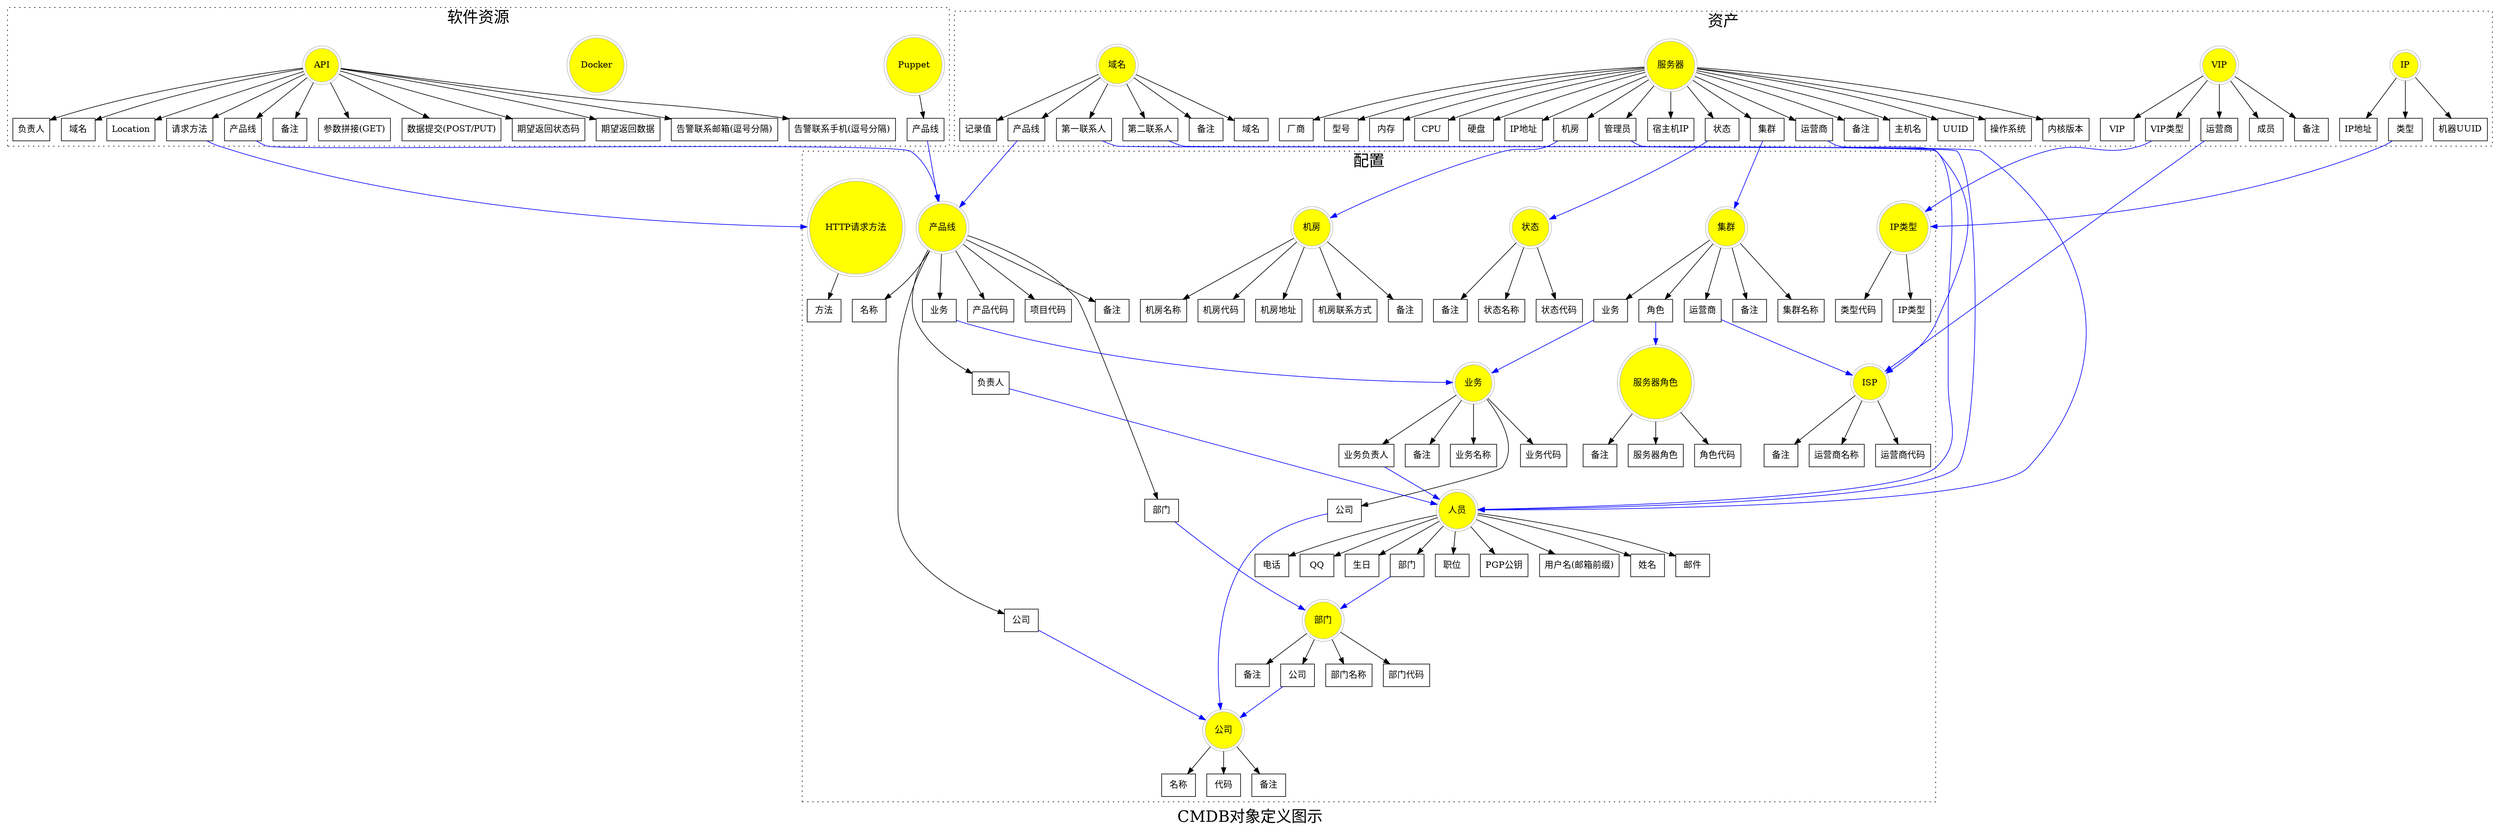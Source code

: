 digraph cmdb {
 label="CMDB对象定义图示"; 
fontsize=25;
 rankdir=TB;
    subgraph cluster_配置 {
 label="配置";
 style="dotted";

    "HTTP请求方法" [shape="doublecircle", color="gray", style="filled", fillcolor="yellow"];
        "HTTP请求方法_method" [label="方法", shape="record"];
        "HTTP请求方法" -> "HTTP请求方法_method";
    "IP类型" [shape="doublecircle", color="gray", style="filled", fillcolor="yellow"];
        "IP类型_iptype" [label="IP类型", shape="record"];
        "IP类型" -> "IP类型_iptype";
        "IP类型_code" [label="类型代码", shape="record"];
        "IP类型" -> "IP类型_code";
    "ISP" [shape="doublecircle", color="gray", style="filled", fillcolor="yellow"];
        "ISP_isp" [label="运营商名称", shape="record"];
        "ISP" -> "ISP_isp";
        "ISP_code" [label="运营商代码", shape="record"];
        "ISP" -> "ISP_code";
        "ISP_comment" [label="备注", shape="record"];
        "ISP" -> "ISP_comment";
    "部门" [shape="doublecircle", color="gray", style="filled", fillcolor="yellow"];
        "部门_corp" [label="公司", shape="record"];
        "部门" -> "部门_corp";
        "部门_corp" -> "公司" [color="blue",side="l"];
        "部门_name" [label="部门名称", shape="record"];
        "部门" -> "部门_name";
        "部门_code" [label="部门代码", shape="record"];
        "部门" -> "部门_code";
        "部门_comment" [label="备注", shape="record"];
        "部门" -> "部门_comment";
    "产品线" [shape="doublecircle", color="gray", style="filled", fillcolor="yellow"];
        "产品线_name" [label="名称", shape="record"];
        "产品线" -> "产品线_name";
        "产品线_corp" [label="公司", shape="record"];
        "产品线" -> "产品线_corp";
        "产品线_corp" -> "公司" [color="blue",side="l"];
        "产品线_derp" [label="部门", shape="record"];
        "产品线" -> "产品线_derp";
        "产品线_derp" -> "部门" [color="blue",side="l"];
        "产品线_business" [label="业务", shape="record"];
        "产品线" -> "产品线_business";
        "产品线_business" -> "业务" [color="blue",side="l"];
        "产品线_product" [label="产品代码", shape="record"];
        "产品线" -> "产品线_product";
        "产品线_project" [label="项目代码", shape="record"];
        "产品线" -> "产品线_project";
        "产品线_contact" [label="负责人", shape="record"];
        "产品线" -> "产品线_contact";
        "产品线_contact" -> "人员" [color="blue",side="l"];
        "产品线_comment" [label="备注", shape="record"];
        "产品线" -> "产品线_comment";
    "服务器角色" [shape="doublecircle", color="gray", style="filled", fillcolor="yellow"];
        "服务器角色_role" [label="服务器角色", shape="record"];
        "服务器角色" -> "服务器角色_role";
        "服务器角色_code" [label="角色代码", shape="record"];
        "服务器角色" -> "服务器角色_code";
        "服务器角色_comment" [label="备注", shape="record"];
        "服务器角色" -> "服务器角色_comment";
    "公司" [shape="doublecircle", color="gray", style="filled", fillcolor="yellow"];
        "公司_name" [label="名称", shape="record"];
        "公司" -> "公司_name";
        "公司_code" [label="代码", shape="record"];
        "公司" -> "公司_code";
        "公司_comment" [label="备注", shape="record"];
        "公司" -> "公司_comment";
    "机房" [shape="doublecircle", color="gray", style="filled", fillcolor="yellow"];
        "机房_idc" [label="机房名称", shape="record"];
        "机房" -> "机房_idc";
        "机房_code" [label="机房代码", shape="record"];
        "机房" -> "机房_code";
        "机房_address" [label="机房地址", shape="record"];
        "机房" -> "机房_address";
        "机房_contact" [label="机房联系方式", shape="record"];
        "机房" -> "机房_contact";
        "机房_comment" [label="备注", shape="record"];
        "机房" -> "机房_comment";
    "集群" [shape="doublecircle", color="gray", style="filled", fillcolor="yellow"];
        "集群_name" [label="集群名称", shape="record"];
        "集群" -> "集群_name";
        "集群_business" [label="业务", shape="record"];
        "集群" -> "集群_business";
        "集群_business" -> "业务" [color="blue",side="l"];
        "集群_isp" [label="运营商", shape="record"];
        "集群" -> "集群_isp";
        "集群_isp" -> "ISP" [color="blue",side="l"];
        "集群_role" [label="角色", shape="record"];
        "集群" -> "集群_role";
        "集群_role" -> "服务器角色" [color="blue",side="l"];
        "集群_comment" [label="备注", shape="record"];
        "集群" -> "集群_comment";
    "人员" [shape="doublecircle", color="gray", style="filled", fillcolor="yellow"];
        "人员_staff" [label="用户名(邮箱前缀)", shape="record"];
        "人员" -> "人员_staff";
        "人员_name" [label="姓名", shape="record"];
        "人员" -> "人员_name";
        "人员_email" [label="邮件", shape="record"];
        "人员" -> "人员_email";
        "人员_phone" [label="电话", shape="record"];
        "人员" -> "人员_phone";
        "人员_qq" [label="QQ", shape="record"];
        "人员" -> "人员_qq";
        "人员_birth" [label="生日", shape="record"];
        "人员" -> "人员_birth";
        "人员_depart" [label="部门", shape="record"];
        "人员" -> "人员_depart";
        "人员_depart" -> "部门" [color="blue",side="l"];
        "人员_title" [label="职位", shape="record"];
        "人员" -> "人员_title";
        "人员_pgppub" [label="PGP公钥", shape="record"];
        "人员" -> "人员_pgppub";
    "业务" [shape="doublecircle", color="gray", style="filled", fillcolor="yellow"];
        "业务_name" [label="业务名称", shape="record"];
        "业务" -> "业务_name";
        "业务_code" [label="业务代码", shape="record"];
        "业务" -> "业务_code";
        "业务_corp" [label="公司", shape="record"];
        "业务" -> "业务_corp";
        "业务_corp" -> "公司" [color="blue",side="l"];
        "业务_contact" [label="业务负责人", shape="record"];
        "业务" -> "业务_contact";
        "业务_contact" -> "人员" [color="blue",side="l"];
        "业务_comment" [label="备注", shape="record"];
        "业务" -> "业务_comment";
    "状态" [shape="doublecircle", color="gray", style="filled", fillcolor="yellow"];
        "状态_status" [label="状态名称", shape="record"];
        "状态" -> "状态_status";
        "状态_code" [label="状态代码", shape="record"];
        "状态" -> "状态_code";
        "状态_comment" [label="备注", shape="record"];
        "状态" -> "状态_comment";
}
    subgraph cluster_软件资源 {
 label="软件资源";
 style="dotted";

    "API" [shape="doublecircle", color="gray", style="filled", fillcolor="yellow"];
        "API_domain" [label="域名", shape="record"];
        "API" -> "API_domain";
        "API_location" [label="Location", shape="record"];
        "API" -> "API_location";
        "API_product" [label="产品线", shape="record"];
        "API" -> "API_product";
        "API_product" -> "产品线" [color="blue",side="l"];
        "API_comment" [label="备注", shape="record"];
        "API" -> "API_comment";
        "API_method" [label="请求方法", shape="record"];
        "API" -> "API_method";
        "API_method" -> "HTTP请求方法" [color="blue",side="l"];
        "API_param" [label="参数拼接(GET)", shape="record"];
        "API" -> "API_param";
        "API_data" [label="数据提交(POST/PUT)", shape="record"];
        "API" -> "API_data";
        "API_responsecode" [label="期望返回状态码", shape="record"];
        "API" -> "API_responsecode";
        "API_responsedata" [label="期望返回数据", shape="record"];
        "API" -> "API_responsedata";
        "API_alertemail" [label="告警联系邮箱(逗号分隔)", shape="record"];
        "API" -> "API_alertemail";
        "API_alertphone" [label="告警联系手机(逗号分隔)", shape="record"];
        "API" -> "API_alertphone";
        "API_contact" [label="负责人", shape="record"];
        "API" -> "API_contact";
    "Docker" [shape="doublecircle", color="gray", style="filled", fillcolor="yellow"];
    "Puppet" [shape="doublecircle", color="gray", style="filled", fillcolor="yellow"];
        "Puppet_product" [label="产品线", shape="record"];
        "Puppet" -> "Puppet_product";
        "Puppet_product" -> "产品线" [color="blue",side="l"];
}
    subgraph cluster_资产 {
 label="资产";
 style="dotted";

    "IP" [shape="doublecircle", color="gray", style="filled", fillcolor="yellow"];
        "IP_ip" [label="IP地址", shape="record"];
        "IP" -> "IP_ip";
        "IP_iptype" [label="类型", shape="record"];
        "IP" -> "IP_iptype";
        "IP_iptype" -> "IP类型" [color="blue",side="l"];
        "IP_uuid" [label="机器UUID", shape="record"];
        "IP" -> "IP_uuid";
    "VIP" [shape="doublecircle", color="gray", style="filled", fillcolor="yellow"];
        "VIP_ip" [label="VIP", shape="record"];
        "VIP" -> "VIP_ip";
        "VIP_type" [label="VIP类型", shape="record"];
        "VIP" -> "VIP_type";
        "VIP_type" -> "IP类型" [color="blue",side="l"];
        "VIP_isp" [label="运营商", shape="record"];
        "VIP" -> "VIP_isp";
        "VIP_isp" -> "ISP" [color="blue",side="l"];
        "VIP_member" [label="成员", shape="record"];
        "VIP" -> "VIP_member";
        "VIP_comment" [label="备注", shape="record"];
        "VIP" -> "VIP_comment";
    "服务器" [shape="doublecircle", color="gray", style="filled", fillcolor="yellow"];
        "服务器_hostname" [label="主机名", shape="record"];
        "服务器" -> "服务器_hostname";
        "服务器_uuid" [label="UUID", shape="record"];
        "服务器" -> "服务器_uuid";
        "服务器_system" [label="操作系统", shape="record"];
        "服务器" -> "服务器_system";
        "服务器_kernel" [label="内核版本", shape="record"];
        "服务器" -> "服务器_kernel";
        "服务器_vendor" [label="厂商", shape="record"];
        "服务器" -> "服务器_vendor";
        "服务器_model" [label="型号", shape="record"];
        "服务器" -> "服务器_model";
        "服务器_mem" [label="内存", shape="record"];
        "服务器" -> "服务器_mem";
        "服务器_cpu" [label="CPU", shape="record"];
        "服务器" -> "服务器_cpu";
        "服务器_disk" [label="硬盘", shape="record"];
        "服务器" -> "服务器_disk";
        "服务器_ip" [label="IP地址", shape="record"];
        "服务器" -> "服务器_ip";
        "服务器_hypervisor-ip" [label="宿主机IP", shape="record"];
        "服务器" -> "服务器_hypervisor-ip";
        "服务器_administrator" [label="管理员", shape="record"];
        "服务器" -> "服务器_administrator";
        "服务器_administrator" -> "人员" [color="blue",side="l"];
        "服务器_cluster" [label="集群", shape="record"];
        "服务器" -> "服务器_cluster";
        "服务器_cluster" -> "集群" [color="blue",side="l"];
        "服务器_status" [label="状态", shape="record"];
        "服务器" -> "服务器_status";
        "服务器_status" -> "状态" [color="blue",side="l"];
        "服务器_location" [label="机房", shape="record"];
        "服务器" -> "服务器_location";
        "服务器_location" -> "机房" [color="blue",side="l"];
        "服务器_isp" [label="运营商", shape="record"];
        "服务器" -> "服务器_isp";
        "服务器_isp" -> "ISP" [color="blue",side="l"];
        "服务器_comment" [label="备注", shape="record"];
        "服务器" -> "服务器_comment";
    "域名" [shape="doublecircle", color="gray", style="filled", fillcolor="yellow"];
        "域名_domain" [label="域名", shape="record"];
        "域名" -> "域名_domain";
        "域名_record" [label="记录值", shape="record"];
        "域名" -> "域名_record";
        "域名_contact1" [label="第一联系人", shape="record"];
        "域名" -> "域名_contact1";
        "域名_contact1" -> "人员" [color="blue",side="l"];
        "域名_contact2" [label="第二联系人", shape="record"];
        "域名" -> "域名_contact2";
        "域名_contact2" -> "人员" [color="blue",side="l"];
        "域名_product" [label="产品线", shape="record"];
        "域名" -> "域名_product";
        "域名_product" -> "产品线" [color="blue",side="l"];
        "域名_comment" [label="备注", shape="record"];
        "域名" -> "域名_comment";
}
}
